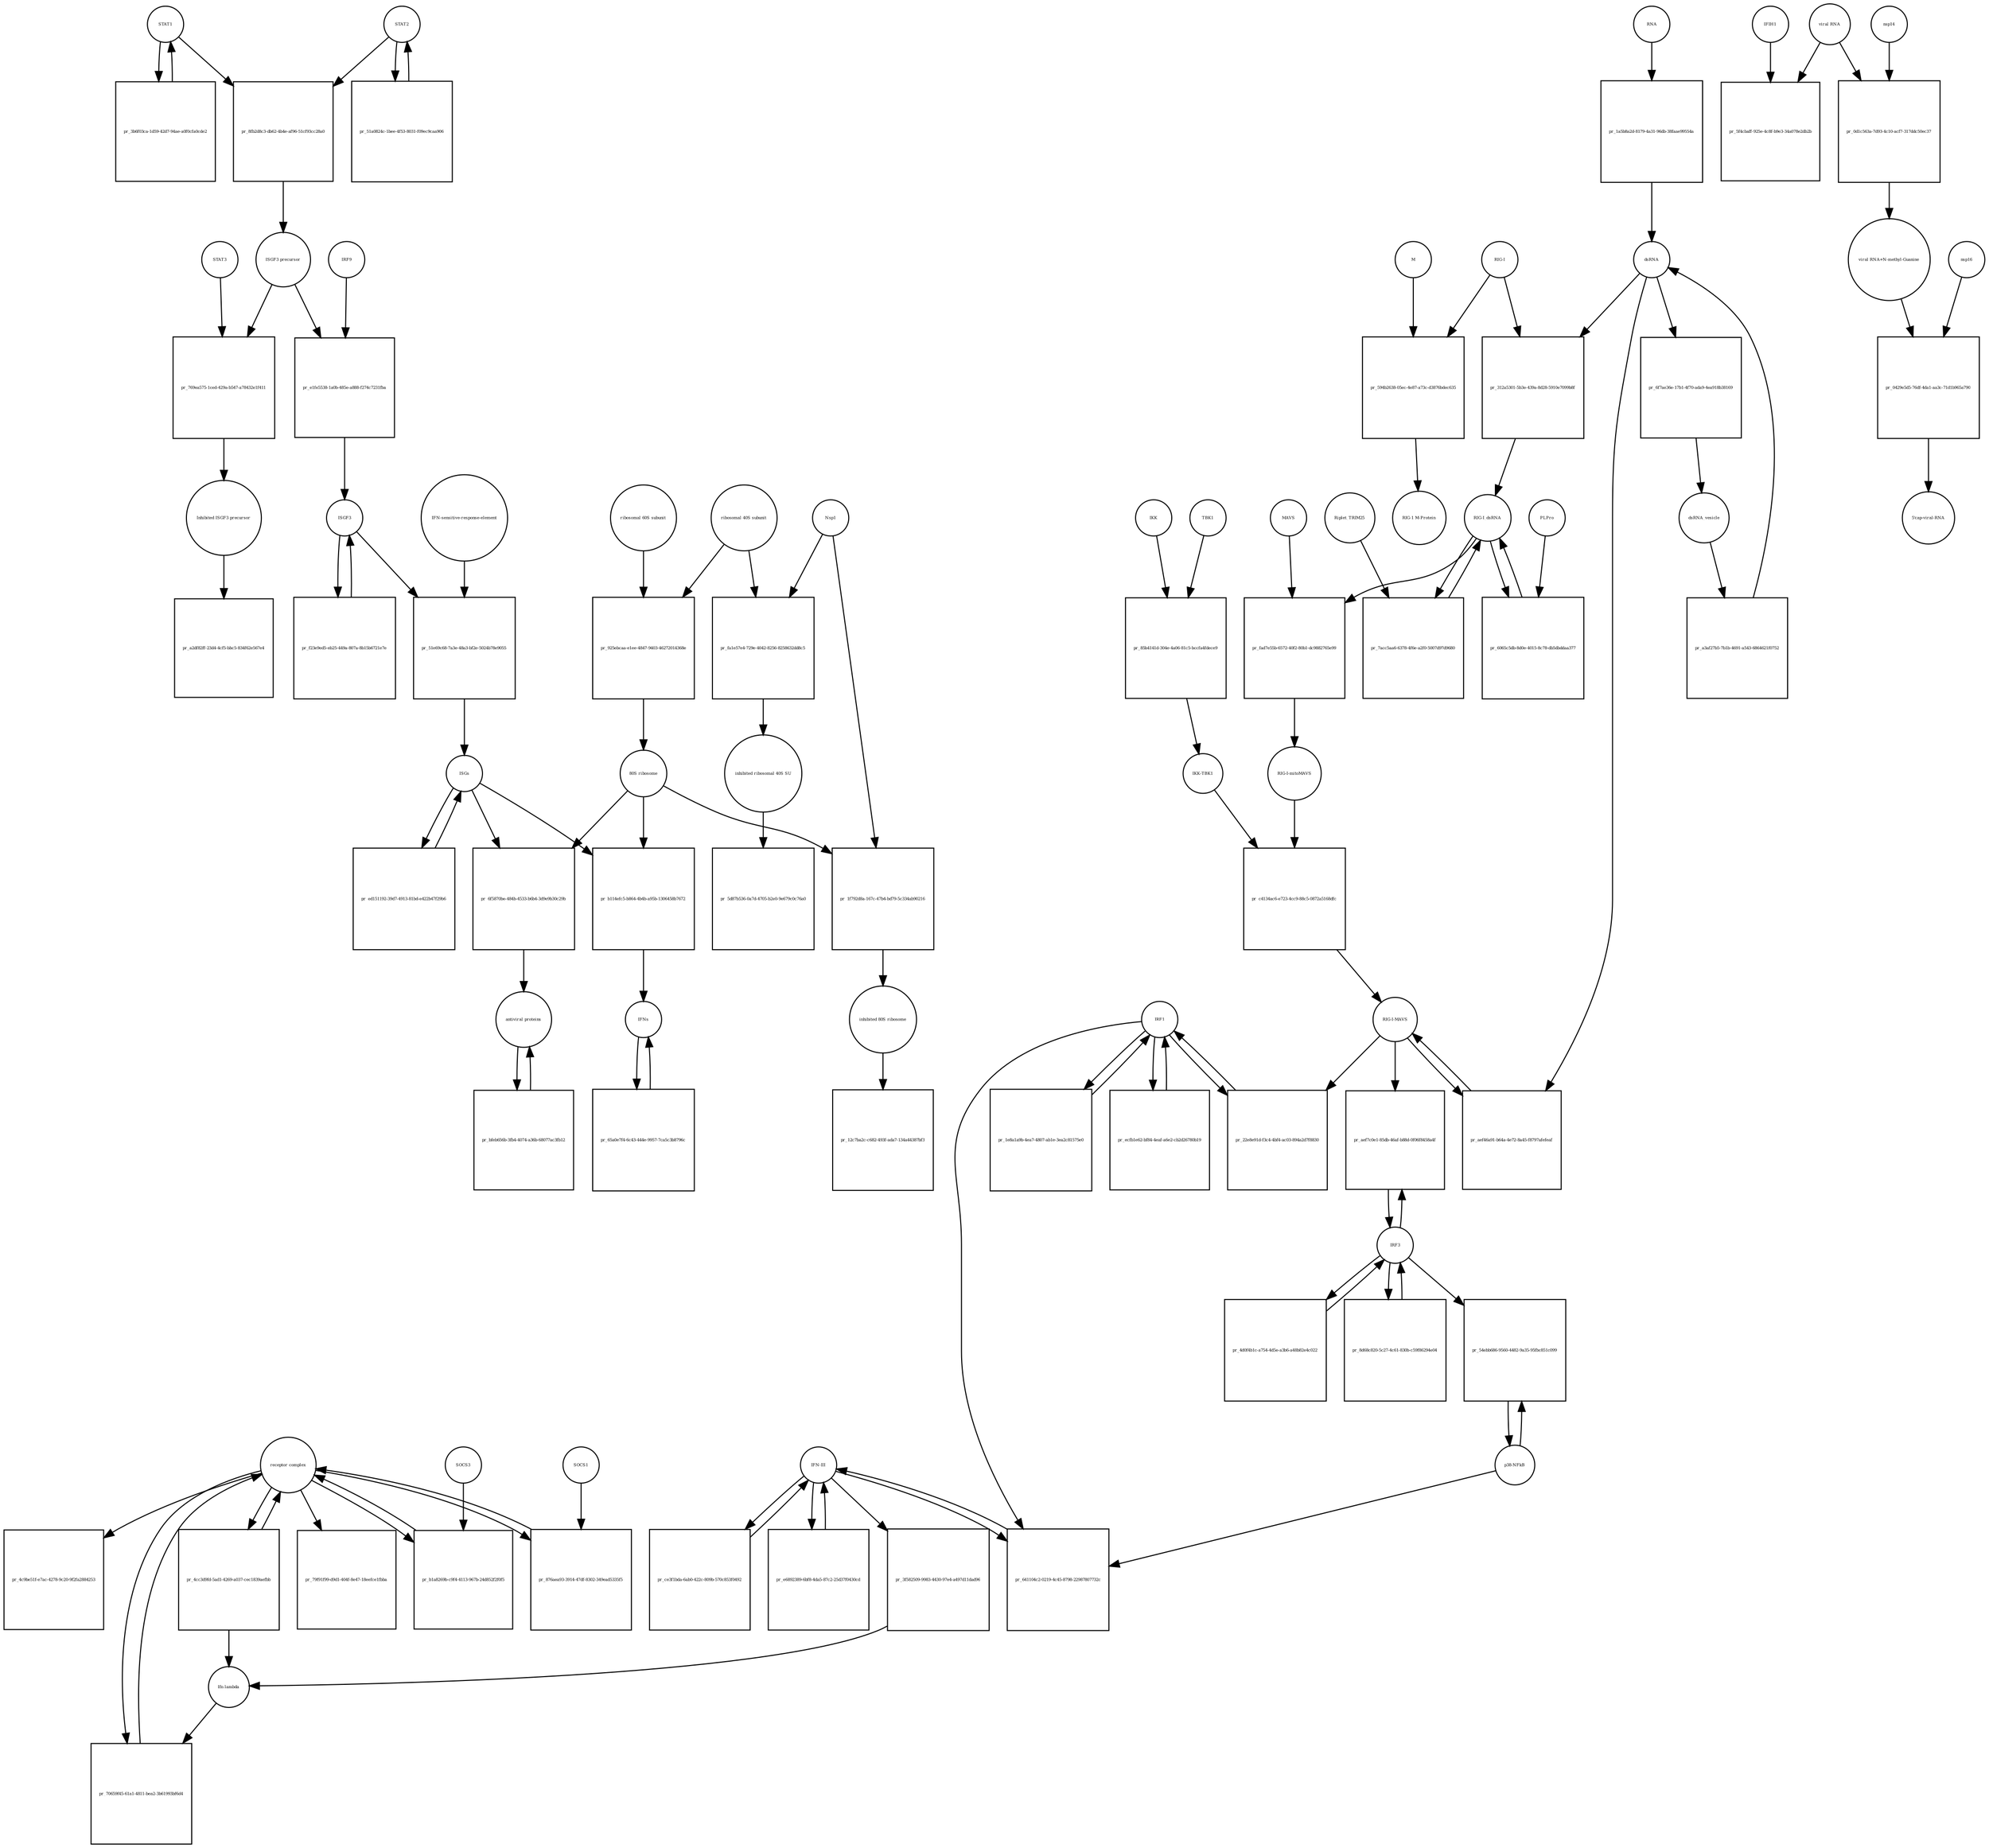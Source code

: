 strict digraph  {
STAT1 [annotation="", bipartite=0, cls=macromolecule, fontsize=4, label=STAT1, shape=circle];
"pr_8fb2d8c3-db62-4b4e-af96-51cf93cc28a0" [annotation="", bipartite=1, cls=process, fontsize=4, label="pr_8fb2d8c3-db62-4b4e-af96-51cf93cc28a0", shape=square];
STAT2 [annotation="", bipartite=0, cls=macromolecule, fontsize=4, label=STAT2, shape=circle];
"ISGF3 precursor" [annotation="", bipartite=0, cls=complex, fontsize=4, label="ISGF3 precursor", shape=circle];
"pr_3b6f03ca-1d59-42d7-94ae-a0f0cfa0cde2" [annotation="", bipartite=1, cls=process, fontsize=4, label="pr_3b6f03ca-1d59-42d7-94ae-a0f0cfa0cde2", shape=square];
"pr_51a0824c-1bee-4f53-8031-f09ec9caa906" [annotation="", bipartite=1, cls=process, fontsize=4, label="pr_51a0824c-1bee-4f53-8031-f09ec9caa906", shape=square];
"receptor complex" [annotation="", bipartite=0, cls=complex, fontsize=4, label="receptor complex", shape=circle];
"pr_70659f45-61a1-4811-bea2-3b61993bf6d4" [annotation="", bipartite=1, cls=process, fontsize=4, label="pr_70659f45-61a1-4811-bea2-3b61993bf6d4", shape=square];
"Ifn lambda" [annotation="", bipartite=0, cls=complex, fontsize=4, label="Ifn lambda", shape=circle];
"IFN-sensitive-response-element" [annotation="", bipartite=0, cls="nucleic acid feature", fontsize=4, label="IFN-sensitive-response-element", shape=circle];
"pr_51e69c68-7a3e-48a3-bf2e-5024b78e9055" [annotation="", bipartite=1, cls=process, fontsize=4, label="pr_51e69c68-7a3e-48a3-bf2e-5024b78e9055", shape=square];
ISGs [annotation="", bipartite=0, cls="nucleic acid feature", fontsize=4, label=ISGs, shape=circle];
ISGF3 [annotation="", bipartite=0, cls=complex, fontsize=4, label=ISGF3, shape=circle];
"pr_b114efc5-b864-4b4b-a95b-1306458b7672" [annotation="", bipartite=1, cls=process, fontsize=4, label="pr_b114efc5-b864-4b4b-a95b-1306458b7672", shape=square];
IFNs [annotation="", bipartite=0, cls=complex, fontsize=4, label=IFNs, shape=circle];
"80S ribosome" [annotation="", bipartite=0, cls=complex, fontsize=4, label="80S ribosome", shape=circle];
"pr_6f5870be-484b-4533-b6b4-3d9e9b30c29b" [annotation="", bipartite=1, cls=process, fontsize=4, label="pr_6f5870be-484b-4533-b6b4-3d9e9b30c29b", shape=square];
"antiviral proteins" [annotation="", bipartite=0, cls=complex, fontsize=4, label="antiviral proteins", shape=circle];
"pr_f23e9ed5-eb25-449a-807a-8b15b6721e7e" [annotation="", bipartite=1, cls=process, fontsize=4, label="pr_f23e9ed5-eb25-449a-807a-8b15b6721e7e", shape=square];
"pr_ed151192-39d7-4913-81bd-e422b47f29b6" [annotation="", bipartite=1, cls=process, fontsize=4, label="pr_ed151192-39d7-4913-81bd-e422b47f29b6", shape=square];
"pr_bfeb656b-3fb4-4074-a36b-68077ac3fb12" [annotation="", bipartite=1, cls=process, fontsize=4, label="pr_bfeb656b-3fb4-4074-a36b-68077ac3fb12", shape=square];
"viral RNA" [annotation="", bipartite=0, cls="nucleic acid feature", fontsize=4, label="viral RNA", shape=circle];
"pr_5f4cbaff-925e-4c8f-b9e3-34a078e2db2b" [annotation="", bipartite=1, cls=process, fontsize=4, label="pr_5f4cbaff-925e-4c8f-b9e3-34a078e2db2b", shape=square];
IFIH1 [annotation="", bipartite=0, cls=macromolecule, fontsize=4, label=IFIH1, shape=circle];
"pr_0d1c563a-7d93-4c10-acf7-317ddc50ec37" [annotation="", bipartite=1, cls=process, fontsize=4, label="pr_0d1c563a-7d93-4c10-acf7-317ddc50ec37", shape=square];
"viral RNA+N-methyl-Guanine" [annotation="", bipartite=0, cls="nucleic acid feature", fontsize=4, label="viral RNA+N-methyl-Guanine", shape=circle];
nsp14 [annotation=urn_miriam_ncbiprotein_YP_009725309, bipartite=0, cls=macromolecule, fontsize=4, label=nsp14, shape=circle];
"pr_0429e5d5-76df-4da1-aa3c-71d1b965a790" [annotation="", bipartite=1, cls=process, fontsize=4, label="pr_0429e5d5-76df-4da1-aa3c-71d1b965a790", shape=square];
"5'cap-viral-RNA" [annotation="", bipartite=0, cls="nucleic acid feature", fontsize=4, label="5'cap-viral-RNA", shape=circle];
nsp16 [annotation=urn_miriam_ncbiprotein_YP_009725311, bipartite=0, cls=macromolecule, fontsize=4, label=nsp16, shape=circle];
IKK [annotation="urn_miriam_uniprot_O14920|urn_miriam_uniprot_O15111", bipartite=0, cls=macromolecule, fontsize=4, label=IKK, shape=circle];
"pr_85b4141d-304e-4a06-81c5-bccfa4fdece9" [annotation="", bipartite=1, cls=process, fontsize=4, label="pr_85b4141d-304e-4a06-81c5-bccfa4fdece9", shape=square];
TBK1 [annotation=urn_miriam_uniprot_Q9UHD2, bipartite=0, cls=macromolecule, fontsize=4, label=TBK1, shape=circle];
"IKK-TBK1" [annotation="", bipartite=0, cls=complex, fontsize=4, label="IKK-TBK1", shape=circle];
IRF1 [annotation="", bipartite=0, cls=macromolecule, fontsize=4, label=IRF1, shape=circle];
"pr_22e8e91d-f3c4-4bf4-ac03-894a2d7f8830" [annotation="", bipartite=1, cls=process, fontsize=4, label="pr_22e8e91d-f3c4-4bf4-ac03-894a2d7f8830", shape=square];
"RIG-I-MAVS" [annotation="", bipartite=0, cls=complex, fontsize=4, label="RIG-I-MAVS", shape=circle];
"IFN-III" [annotation="", bipartite=0, cls=macromolecule, fontsize=4, label="IFN-III", shape=circle];
"pr_ce3f1bda-6ab0-422c-809b-570c853f0492" [annotation="", bipartite=1, cls=process, fontsize=4, label="pr_ce3f1bda-6ab0-422c-809b-570c853f0492", shape=square];
"pr_e6892389-6bf8-4da5-87c2-25d37f0430cd" [annotation="", bipartite=1, cls=process, fontsize=4, label="pr_e6892389-6bf8-4da5-87c2-25d37f0430cd", shape=square];
"pr_641104c2-0219-4c45-8798-22987807732c" [annotation="", bipartite=1, cls=process, fontsize=4, label="pr_641104c2-0219-4c45-8798-22987807732c", shape=square];
"p38-NFkB" [annotation="", bipartite=0, cls=complex, fontsize=4, label="p38-NFkB", shape=circle];
"pr_3f582509-9983-4430-97e4-a497d11dad96" [annotation="", bipartite=1, cls=process, fontsize=4, label="pr_3f582509-9983-4430-97e4-a497d11dad96", shape=square];
"RIG-I" [annotation=urn_miriam_uniprot_O95786, bipartite=0, cls=macromolecule, fontsize=4, label="RIG-I", shape=circle];
"pr_312a5301-5b3e-439a-8d28-5910e7099b8f" [annotation="", bipartite=1, cls=process, fontsize=4, label="pr_312a5301-5b3e-439a-8d28-5910e7099b8f", shape=square];
"RIG-I_dsRNA" [annotation="", bipartite=0, cls=complex, fontsize=4, label="RIG-I_dsRNA", shape=circle];
dsRNA [annotation="", bipartite=0, cls="nucleic acid feature", fontsize=4, label=dsRNA, shape=circle];
"RIG-I-mitoMAVS" [annotation="", bipartite=0, cls=complex, fontsize=4, label="RIG-I-mitoMAVS", shape=circle];
"pr_c4134ac6-e723-4cc9-88c5-0872a5168dfc" [annotation="", bipartite=1, cls=process, fontsize=4, label="pr_c4134ac6-e723-4cc9-88c5-0872a5168dfc", shape=square];
"pr_6f7ae36e-17b1-4f70-ada9-4ea918b38169" [annotation="", bipartite=1, cls=process, fontsize=4, label="pr_6f7ae36e-17b1-4f70-ada9-4ea918b38169", shape=square];
dsRNA_vesicle [annotation="", bipartite=0, cls="nucleic acid feature", fontsize=4, label=dsRNA_vesicle, shape=circle];
"pr_a3af27b5-7b1b-4691-a543-6864621f0752" [annotation="", bipartite=1, cls=process, fontsize=4, label="pr_a3af27b5-7b1b-4691-a543-6864621f0752", shape=square];
"pr_1e8a1a9b-4ea7-4807-ab1e-3ea2c81575e0" [annotation="", bipartite=1, cls=process, fontsize=4, label="pr_1e8a1a9b-4ea7-4807-ab1e-3ea2c81575e0", shape=square];
"pr_ecfb1e62-bf84-4eaf-a6e2-cb2d26780b19" [annotation="", bipartite=1, cls=process, fontsize=4, label="pr_ecfb1e62-bf84-4eaf-a6e2-cb2d26780b19", shape=square];
RNA [annotation="", bipartite=0, cls="nucleic acid feature", fontsize=4, label=RNA, shape=circle];
"pr_1a5b8a2d-8179-4a31-96db-38faae99554a" [annotation="", bipartite=1, cls=process, fontsize=4, label="pr_1a5b8a2d-8179-4a31-96db-38faae99554a", shape=square];
"ribosomal 60S subunit" [annotation="", bipartite=0, cls=complex, fontsize=4, label="ribosomal 60S subunit", shape=circle];
"pr_925ebcaa-e1ee-4847-9403-46272014368e" [annotation="", bipartite=1, cls=process, fontsize=4, label="pr_925ebcaa-e1ee-4847-9403-46272014368e", shape=square];
"ribosomal 40S subunit" [annotation="", bipartite=0, cls=complex, fontsize=4, label="ribosomal 40S subunit", shape=circle];
"pr_fa1e57e4-729e-4042-8256-8258632dd8c5" [annotation="", bipartite=1, cls=process, fontsize=4, label="pr_fa1e57e4-729e-4042-8256-8258632dd8c5", shape=square];
Nsp1 [annotation="urn_miriam_ncbiprotein_YP_009725297|urn_miriam_uniprot_P0C6X7", bipartite=0, cls=macromolecule, fontsize=4, label=Nsp1, shape=circle];
"inhibited ribosomal 40S SU" [annotation="urn_miriam_doi_10.1101%2F2020.05.18.102467", bipartite=0, cls=complex, fontsize=4, label="inhibited ribosomal 40S SU", shape=circle];
"pr_1f792d8a-167c-47b4-bd79-5c334ab90216" [annotation="", bipartite=1, cls=process, fontsize=4, label="pr_1f792d8a-167c-47b4-bd79-5c334ab90216", shape=square];
"inhibited 80S ribosome" [annotation="", bipartite=0, cls=complex, fontsize=4, label="inhibited 80S ribosome", shape=circle];
"pr_769ea575-1ced-429a-b547-a78432e1f411" [annotation="", bipartite=1, cls=process, fontsize=4, label="pr_769ea575-1ced-429a-b547-a78432e1f411", shape=square];
STAT3 [annotation="", bipartite=0, cls=macromolecule, fontsize=4, label=STAT3, shape=circle];
"Inhibited ISGF3 precursor" [annotation="", bipartite=0, cls=complex, fontsize=4, label="Inhibited ISGF3 precursor", shape=circle];
"pr_65a0e7f4-6c43-444e-9957-7ca5c3b8796c" [annotation="", bipartite=1, cls=process, fontsize=4, label="pr_65a0e7f4-6c43-444e-9957-7ca5c3b8796c", shape=square];
"pr_b1a8269b-c9f4-4113-967b-24d852f2f0f5" [annotation="", bipartite=1, cls=process, fontsize=4, label="pr_b1a8269b-c9f4-4113-967b-24d852f2f0f5", shape=square];
SOCS3 [annotation="", bipartite=0, cls=macromolecule, fontsize=4, label=SOCS3, shape=circle];
"pr_876aea93-3914-47df-8302-349ead5335f5" [annotation="", bipartite=1, cls=process, fontsize=4, label="pr_876aea93-3914-47df-8302-349ead5335f5", shape=square];
SOCS1 [annotation="", bipartite=0, cls=macromolecule, fontsize=4, label=SOCS1, shape=circle];
"pr_a2df82ff-23d4-4cf5-bbc5-834f62e567e4" [annotation="", bipartite=1, cls=process, fontsize=4, label="pr_a2df82ff-23d4-4cf5-bbc5-834f62e567e4", shape=square];
"pr_79f91f99-d9d1-404f-8e47-18eefce1fbba" [annotation="", bipartite=1, cls=process, fontsize=4, label="pr_79f91f99-d9d1-404f-8e47-18eefce1fbba", shape=square];
"pr_4c9be51f-e7ac-4278-9c20-9f2fa2884253" [annotation="", bipartite=1, cls=process, fontsize=4, label="pr_4c9be51f-e7ac-4278-9c20-9f2fa2884253", shape=square];
"pr_12c7ba2c-c682-493f-ada7-134a44387bf3" [annotation="", bipartite=1, cls=process, fontsize=4, label="pr_12c7ba2c-c682-493f-ada7-134a44387bf3", shape=square];
"pr_5d87b536-0a7d-4705-b2e0-9e679c0c76a0" [annotation="", bipartite=1, cls=process, fontsize=4, label="pr_5d87b536-0a7d-4705-b2e0-9e679c0c76a0", shape=square];
"pr_4cc3d9fd-5ad1-4269-a037-cec1839aefbb" [annotation="", bipartite=1, cls=process, fontsize=4, label="pr_4cc3d9fd-5ad1-4269-a037-cec1839aefbb", shape=square];
M [annotation=urn_miriam_uniprot_P0DTC5, bipartite=0, cls=macromolecule, fontsize=4, label=M, shape=circle];
"pr_594b2638-05ec-4e87-a73c-d3876bdec635" [annotation="", bipartite=1, cls=process, fontsize=4, label="pr_594b2638-05ec-4e87-a73c-d3876bdec635", shape=square];
"RIG-1 M-Protein" [annotation="", bipartite=0, cls=complex, fontsize=4, label="RIG-1 M-Protein", shape=circle];
"pr_fad7e55b-6572-40f2-80b1-dc9882765e99" [annotation="", bipartite=1, cls=process, fontsize=4, label="pr_fad7e55b-6572-40f2-80b1-dc9882765e99", shape=square];
MAVS [annotation=urn_miriam_uniprot_Q7Z434, bipartite=0, cls=macromolecule, fontsize=4, label=MAVS, shape=circle];
"pr_7acc5aa6-6378-4f6e-a2f0-5007d97d9680" [annotation="", bipartite=1, cls=process, fontsize=4, label="pr_7acc5aa6-6378-4f6e-a2f0-5007d97d9680", shape=square];
Riplet_TRIM25 [annotation="", bipartite=0, cls=complex, fontsize=4, label=Riplet_TRIM25, shape=circle];
"pr_6065c5db-8d0e-4015-8c78-db5dbddaa377" [annotation="", bipartite=1, cls=process, fontsize=4, label="pr_6065c5db-8d0e-4015-8c78-db5dbddaa377", shape=square];
PLPro [annotation="urn_miriam_uniprot_P0C6X7|urn_miriam_uniprot_P0C6U8", bipartite=0, cls=macromolecule, fontsize=4, label=PLPro, shape=circle];
IRF3 [annotation=urn_miriam_uniprot_Q14653, bipartite=0, cls=macromolecule, fontsize=4, label=IRF3, shape=circle];
"pr_aef7c0e1-85db-46af-b88d-0f06f8458a4f" [annotation="", bipartite=1, cls=process, fontsize=4, label="pr_aef7c0e1-85db-46af-b88d-0f06f8458a4f", shape=square];
"pr_4d0f4b1c-a754-4d5e-a3b6-a48b82e4c022" [annotation="", bipartite=1, cls=process, fontsize=4, label="pr_4d0f4b1c-a754-4d5e-a3b6-a48b82e4c022", shape=square];
"pr_8d68c820-5c27-4c61-830b-c59f86294e04" [annotation="", bipartite=1, cls=process, fontsize=4, label="pr_8d68c820-5c27-4c61-830b-c59f86294e04", shape=square];
"pr_aef46a91-b64a-4e72-8a45-f8797afefeaf" [annotation="", bipartite=1, cls=process, fontsize=4, label="pr_aef46a91-b64a-4e72-8a45-f8797afefeaf", shape=square];
"pr_54ebb686-9560-4482-9a35-95fbc851c099" [annotation="", bipartite=1, cls=process, fontsize=4, label="pr_54ebb686-9560-4482-9a35-95fbc851c099", shape=square];
"pr_e1fe5538-1a0b-485e-a888-f274c7231fba" [annotation="", bipartite=1, cls=process, fontsize=4, label="pr_e1fe5538-1a0b-485e-a888-f274c7231fba", shape=square];
IRF9 [annotation="", bipartite=0, cls=macromolecule, fontsize=4, label=IRF9, shape=circle];
STAT1 -> "pr_8fb2d8c3-db62-4b4e-af96-51cf93cc28a0"  [annotation="", interaction_type=consumption];
STAT1 -> "pr_3b6f03ca-1d59-42d7-94ae-a0f0cfa0cde2"  [annotation="", interaction_type=consumption];
"pr_8fb2d8c3-db62-4b4e-af96-51cf93cc28a0" -> "ISGF3 precursor"  [annotation="", interaction_type=production];
STAT2 -> "pr_8fb2d8c3-db62-4b4e-af96-51cf93cc28a0"  [annotation="", interaction_type=consumption];
STAT2 -> "pr_51a0824c-1bee-4f53-8031-f09ec9caa906"  [annotation="", interaction_type=consumption];
"ISGF3 precursor" -> "pr_769ea575-1ced-429a-b547-a78432e1f411"  [annotation="", interaction_type=consumption];
"ISGF3 precursor" -> "pr_e1fe5538-1a0b-485e-a888-f274c7231fba"  [annotation="", interaction_type=consumption];
"pr_3b6f03ca-1d59-42d7-94ae-a0f0cfa0cde2" -> STAT1  [annotation="", interaction_type=production];
"pr_51a0824c-1bee-4f53-8031-f09ec9caa906" -> STAT2  [annotation="", interaction_type=production];
"receptor complex" -> "pr_70659f45-61a1-4811-bea2-3b61993bf6d4"  [annotation="", interaction_type=consumption];
"receptor complex" -> "pr_b1a8269b-c9f4-4113-967b-24d852f2f0f5"  [annotation="", interaction_type=consumption];
"receptor complex" -> "pr_876aea93-3914-47df-8302-349ead5335f5"  [annotation="", interaction_type=consumption];
"receptor complex" -> "pr_79f91f99-d9d1-404f-8e47-18eefce1fbba"  [annotation="", interaction_type=consumption];
"receptor complex" -> "pr_4c9be51f-e7ac-4278-9c20-9f2fa2884253"  [annotation="", interaction_type=consumption];
"receptor complex" -> "pr_4cc3d9fd-5ad1-4269-a037-cec1839aefbb"  [annotation="", interaction_type=consumption];
"pr_70659f45-61a1-4811-bea2-3b61993bf6d4" -> "receptor complex"  [annotation="", interaction_type=production];
"Ifn lambda" -> "pr_70659f45-61a1-4811-bea2-3b61993bf6d4"  [annotation="urn_miriam_doi_10.3791%2F53575", interaction_type=stimulation];
"IFN-sensitive-response-element" -> "pr_51e69c68-7a3e-48a3-bf2e-5024b78e9055"  [annotation="", interaction_type=consumption];
"pr_51e69c68-7a3e-48a3-bf2e-5024b78e9055" -> ISGs  [annotation="", interaction_type=production];
ISGs -> "pr_b114efc5-b864-4b4b-a95b-1306458b7672"  [annotation="", interaction_type=consumption];
ISGs -> "pr_6f5870be-484b-4533-b6b4-3d9e9b30c29b"  [annotation="", interaction_type=consumption];
ISGs -> "pr_ed151192-39d7-4913-81bd-e422b47f29b6"  [annotation="", interaction_type=consumption];
ISGF3 -> "pr_51e69c68-7a3e-48a3-bf2e-5024b78e9055"  [annotation=urn_miriam_pubmed_30936491, interaction_type="necessary stimulation"];
ISGF3 -> "pr_f23e9ed5-eb25-449a-807a-8b15b6721e7e"  [annotation="", interaction_type=consumption];
"pr_b114efc5-b864-4b4b-a95b-1306458b7672" -> IFNs  [annotation="", interaction_type=production];
IFNs -> "pr_65a0e7f4-6c43-444e-9957-7ca5c3b8796c"  [annotation="", interaction_type=consumption];
"80S ribosome" -> "pr_b114efc5-b864-4b4b-a95b-1306458b7672"  [annotation=urn_miriam_pubmed_30936491, interaction_type=catalysis];
"80S ribosome" -> "pr_6f5870be-484b-4533-b6b4-3d9e9b30c29b"  [annotation=urn_miriam_pubmed_30936491, interaction_type=catalysis];
"80S ribosome" -> "pr_1f792d8a-167c-47b4-bd79-5c334ab90216"  [annotation="", interaction_type=consumption];
"pr_6f5870be-484b-4533-b6b4-3d9e9b30c29b" -> "antiviral proteins"  [annotation="", interaction_type=production];
"antiviral proteins" -> "pr_bfeb656b-3fb4-4074-a36b-68077ac3fb12"  [annotation="", interaction_type=consumption];
"pr_f23e9ed5-eb25-449a-807a-8b15b6721e7e" -> ISGF3  [annotation="", interaction_type=production];
"pr_ed151192-39d7-4913-81bd-e422b47f29b6" -> ISGs  [annotation="", interaction_type=production];
"pr_bfeb656b-3fb4-4074-a36b-68077ac3fb12" -> "antiviral proteins"  [annotation="", interaction_type=production];
"viral RNA" -> "pr_5f4cbaff-925e-4c8f-b9e3-34a078e2db2b"  [annotation="", interaction_type=consumption];
"viral RNA" -> "pr_0d1c563a-7d93-4c10-acf7-317ddc50ec37"  [annotation="", interaction_type=consumption];
IFIH1 -> "pr_5f4cbaff-925e-4c8f-b9e3-34a078e2db2b"  [annotation="urn_miriam_doi_10.1016%2Fj.chom.2020.05.008", interaction_type=catalysis];
"pr_0d1c563a-7d93-4c10-acf7-317ddc50ec37" -> "viral RNA+N-methyl-Guanine"  [annotation="", interaction_type=production];
"viral RNA+N-methyl-Guanine" -> "pr_0429e5d5-76df-4da1-aa3c-71d1b965a790"  [annotation="", interaction_type=consumption];
nsp14 -> "pr_0d1c563a-7d93-4c10-acf7-317ddc50ec37"  [annotation="urn_miriam_doi_10.1016%2Fj.chom.2020.05.008", interaction_type=catalysis];
"pr_0429e5d5-76df-4da1-aa3c-71d1b965a790" -> "5'cap-viral-RNA"  [annotation="", interaction_type=production];
nsp16 -> "pr_0429e5d5-76df-4da1-aa3c-71d1b965a790"  [annotation="urn_miriam_doi_10.1016%2Fj.chom.2020.05.008", interaction_type=catalysis];
IKK -> "pr_85b4141d-304e-4a06-81c5-bccfa4fdece9"  [annotation="", interaction_type=consumption];
"pr_85b4141d-304e-4a06-81c5-bccfa4fdece9" -> "IKK-TBK1"  [annotation="", interaction_type=production];
TBK1 -> "pr_85b4141d-304e-4a06-81c5-bccfa4fdece9"  [annotation="", interaction_type=consumption];
"IKK-TBK1" -> "pr_c4134ac6-e723-4cc9-88c5-0872a5168dfc"  [annotation="", interaction_type=consumption];
IRF1 -> "pr_22e8e91d-f3c4-4bf4-ac03-894a2d7f8830"  [annotation="", interaction_type=consumption];
IRF1 -> "pr_641104c2-0219-4c45-8798-22987807732c"  [annotation="", interaction_type=stimulation];
IRF1 -> "pr_1e8a1a9b-4ea7-4807-ab1e-3ea2c81575e0"  [annotation="", interaction_type=consumption];
IRF1 -> "pr_ecfb1e62-bf84-4eaf-a6e2-cb2d26780b19"  [annotation="", interaction_type=consumption];
"pr_22e8e91d-f3c4-4bf4-ac03-894a2d7f8830" -> IRF1  [annotation="", interaction_type=production];
"RIG-I-MAVS" -> "pr_22e8e91d-f3c4-4bf4-ac03-894a2d7f8830"  [annotation=urn_miriam_pubmed_25045870, interaction_type=catalysis];
"RIG-I-MAVS" -> "pr_aef7c0e1-85db-46af-b88d-0f06f8458a4f"  [annotation=urn_miriam_pubmed_25636800, interaction_type=stimulation];
"RIG-I-MAVS" -> "pr_aef46a91-b64a-4e72-8a45-f8797afefeaf"  [annotation="", interaction_type=consumption];
"IFN-III" -> "pr_ce3f1bda-6ab0-422c-809b-570c853f0492"  [annotation="", interaction_type=consumption];
"IFN-III" -> "pr_e6892389-6bf8-4da5-87c2-25d37f0430cd"  [annotation="", interaction_type=consumption];
"IFN-III" -> "pr_641104c2-0219-4c45-8798-22987807732c"  [annotation="", interaction_type=consumption];
"IFN-III" -> "pr_3f582509-9983-4430-97e4-a497d11dad96"  [annotation="", interaction_type=consumption];
"pr_ce3f1bda-6ab0-422c-809b-570c853f0492" -> "IFN-III"  [annotation="", interaction_type=production];
"pr_e6892389-6bf8-4da5-87c2-25d37f0430cd" -> "IFN-III"  [annotation="", interaction_type=production];
"pr_641104c2-0219-4c45-8798-22987807732c" -> "IFN-III"  [annotation="", interaction_type=production];
"p38-NFkB" -> "pr_641104c2-0219-4c45-8798-22987807732c"  [annotation="", interaction_type=stimulation];
"p38-NFkB" -> "pr_54ebb686-9560-4482-9a35-95fbc851c099"  [annotation="", interaction_type=consumption];
"pr_3f582509-9983-4430-97e4-a497d11dad96" -> "Ifn lambda"  [annotation="", interaction_type=production];
"RIG-I" -> "pr_312a5301-5b3e-439a-8d28-5910e7099b8f"  [annotation="", interaction_type=consumption];
"RIG-I" -> "pr_594b2638-05ec-4e87-a73c-d3876bdec635"  [annotation="", interaction_type=consumption];
"pr_312a5301-5b3e-439a-8d28-5910e7099b8f" -> "RIG-I_dsRNA"  [annotation="", interaction_type=production];
"RIG-I_dsRNA" -> "pr_fad7e55b-6572-40f2-80b1-dc9882765e99"  [annotation="", interaction_type=consumption];
"RIG-I_dsRNA" -> "pr_7acc5aa6-6378-4f6e-a2f0-5007d97d9680"  [annotation="", interaction_type=consumption];
"RIG-I_dsRNA" -> "pr_6065c5db-8d0e-4015-8c78-db5dbddaa377"  [annotation="", interaction_type=consumption];
dsRNA -> "pr_312a5301-5b3e-439a-8d28-5910e7099b8f"  [annotation=urn_miriam_pubmed_25045870, interaction_type="necessary stimulation"];
dsRNA -> "pr_6f7ae36e-17b1-4f70-ada9-4ea918b38169"  [annotation="", interaction_type=consumption];
dsRNA -> "pr_aef46a91-b64a-4e72-8a45-f8797afefeaf"  [annotation=urn_miriam_pubmed_25636800, interaction_type="necessary stimulation"];
"RIG-I-mitoMAVS" -> "pr_c4134ac6-e723-4cc9-88c5-0872a5168dfc"  [annotation="", interaction_type=consumption];
"pr_c4134ac6-e723-4cc9-88c5-0872a5168dfc" -> "RIG-I-MAVS"  [annotation="", interaction_type=production];
"pr_6f7ae36e-17b1-4f70-ada9-4ea918b38169" -> dsRNA_vesicle  [annotation="", interaction_type=production];
dsRNA_vesicle -> "pr_a3af27b5-7b1b-4691-a543-6864621f0752"  [annotation="", interaction_type=consumption];
"pr_a3af27b5-7b1b-4691-a543-6864621f0752" -> dsRNA  [annotation="", interaction_type=production];
"pr_1e8a1a9b-4ea7-4807-ab1e-3ea2c81575e0" -> IRF1  [annotation="", interaction_type=production];
"pr_ecfb1e62-bf84-4eaf-a6e2-cb2d26780b19" -> IRF1  [annotation="", interaction_type=production];
RNA -> "pr_1a5b8a2d-8179-4a31-96db-38faae99554a"  [annotation="", interaction_type=consumption];
"pr_1a5b8a2d-8179-4a31-96db-38faae99554a" -> dsRNA  [annotation="", interaction_type=production];
"ribosomal 60S subunit" -> "pr_925ebcaa-e1ee-4847-9403-46272014368e"  [annotation="", interaction_type=consumption];
"pr_925ebcaa-e1ee-4847-9403-46272014368e" -> "80S ribosome"  [annotation="", interaction_type=production];
"ribosomal 40S subunit" -> "pr_925ebcaa-e1ee-4847-9403-46272014368e"  [annotation="", interaction_type=consumption];
"ribosomal 40S subunit" -> "pr_fa1e57e4-729e-4042-8256-8258632dd8c5"  [annotation="", interaction_type=consumption];
"pr_fa1e57e4-729e-4042-8256-8258632dd8c5" -> "inhibited ribosomal 40S SU"  [annotation="", interaction_type=production];
Nsp1 -> "pr_fa1e57e4-729e-4042-8256-8258632dd8c5"  [annotation="", interaction_type=consumption];
Nsp1 -> "pr_1f792d8a-167c-47b4-bd79-5c334ab90216"  [annotation="", interaction_type=consumption];
"inhibited ribosomal 40S SU" -> "pr_5d87b536-0a7d-4705-b2e0-9e679c0c76a0"  [annotation="", interaction_type=consumption];
"pr_1f792d8a-167c-47b4-bd79-5c334ab90216" -> "inhibited 80S ribosome"  [annotation="", interaction_type=production];
"inhibited 80S ribosome" -> "pr_12c7ba2c-c682-493f-ada7-134a44387bf3"  [annotation="", interaction_type=consumption];
"pr_769ea575-1ced-429a-b547-a78432e1f411" -> "Inhibited ISGF3 precursor"  [annotation="", interaction_type=production];
STAT3 -> "pr_769ea575-1ced-429a-b547-a78432e1f411"  [annotation="", interaction_type=consumption];
"Inhibited ISGF3 precursor" -> "pr_a2df82ff-23d4-4cf5-bbc5-834f62e567e4"  [annotation="", interaction_type=consumption];
"pr_65a0e7f4-6c43-444e-9957-7ca5c3b8796c" -> IFNs  [annotation="", interaction_type=production];
"pr_b1a8269b-c9f4-4113-967b-24d852f2f0f5" -> "receptor complex"  [annotation="", interaction_type=production];
SOCS3 -> "pr_b1a8269b-c9f4-4113-967b-24d852f2f0f5"  [annotation="", interaction_type=consumption];
"pr_876aea93-3914-47df-8302-349ead5335f5" -> "receptor complex"  [annotation="", interaction_type=production];
SOCS1 -> "pr_876aea93-3914-47df-8302-349ead5335f5"  [annotation="", interaction_type=consumption];
"pr_4cc3d9fd-5ad1-4269-a037-cec1839aefbb" -> "Ifn lambda"  [annotation="", interaction_type=production];
"pr_4cc3d9fd-5ad1-4269-a037-cec1839aefbb" -> "receptor complex"  [annotation="", interaction_type=production];
M -> "pr_594b2638-05ec-4e87-a73c-d3876bdec635"  [annotation="", interaction_type=consumption];
"pr_594b2638-05ec-4e87-a73c-d3876bdec635" -> "RIG-1 M-Protein"  [annotation="", interaction_type=production];
"pr_fad7e55b-6572-40f2-80b1-dc9882765e99" -> "RIG-I-mitoMAVS"  [annotation="", interaction_type=production];
MAVS -> "pr_fad7e55b-6572-40f2-80b1-dc9882765e99"  [annotation="", interaction_type=consumption];
"pr_7acc5aa6-6378-4f6e-a2f0-5007d97d9680" -> "RIG-I_dsRNA"  [annotation="", interaction_type=production];
Riplet_TRIM25 -> "pr_7acc5aa6-6378-4f6e-a2f0-5007d97d9680"  [annotation=urn_miriam_pubmed_22390971, interaction_type=catalysis];
"pr_6065c5db-8d0e-4015-8c78-db5dbddaa377" -> "RIG-I_dsRNA"  [annotation="", interaction_type=production];
PLPro -> "pr_6065c5db-8d0e-4015-8c78-db5dbddaa377"  [annotation=urn_miriam_pubmed_25554382, interaction_type=catalysis];
IRF3 -> "pr_aef7c0e1-85db-46af-b88d-0f06f8458a4f"  [annotation="", interaction_type=consumption];
IRF3 -> "pr_4d0f4b1c-a754-4d5e-a3b6-a48b82e4c022"  [annotation="", interaction_type=consumption];
IRF3 -> "pr_8d68c820-5c27-4c61-830b-c59f86294e04"  [annotation="", interaction_type=consumption];
IRF3 -> "pr_54ebb686-9560-4482-9a35-95fbc851c099"  [annotation="", interaction_type=consumption];
"pr_aef7c0e1-85db-46af-b88d-0f06f8458a4f" -> IRF3  [annotation="", interaction_type=production];
"pr_4d0f4b1c-a754-4d5e-a3b6-a48b82e4c022" -> IRF3  [annotation="", interaction_type=production];
"pr_8d68c820-5c27-4c61-830b-c59f86294e04" -> IRF3  [annotation="", interaction_type=production];
"pr_aef46a91-b64a-4e72-8a45-f8797afefeaf" -> "RIG-I-MAVS"  [annotation="", interaction_type=production];
"pr_54ebb686-9560-4482-9a35-95fbc851c099" -> "p38-NFkB"  [annotation="", interaction_type=production];
"pr_e1fe5538-1a0b-485e-a888-f274c7231fba" -> ISGF3  [annotation="", interaction_type=production];
IRF9 -> "pr_e1fe5538-1a0b-485e-a888-f274c7231fba"  [annotation="", interaction_type=consumption];
}
